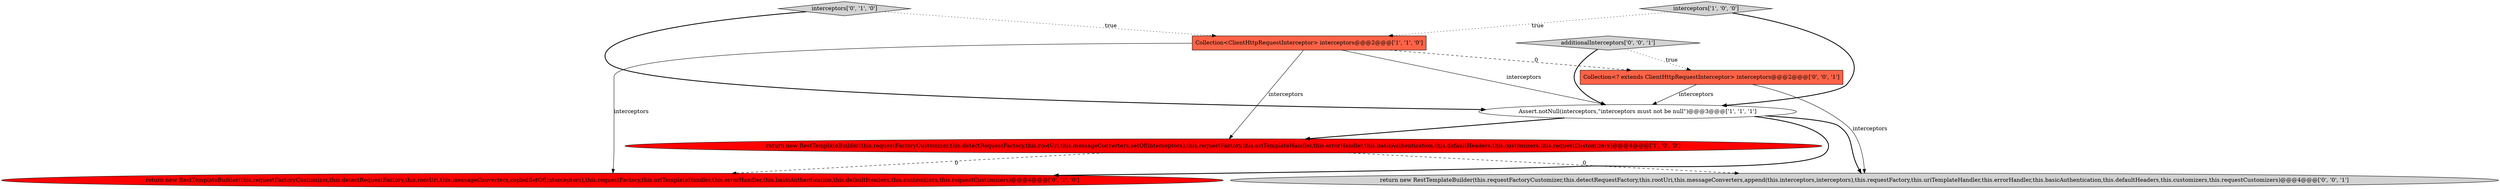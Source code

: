 digraph {
7 [style = filled, label = "additionalInterceptors['0', '0', '1']", fillcolor = lightgray, shape = diamond image = "AAA0AAABBB3BBB"];
8 [style = filled, label = "Collection<? extends ClientHttpRequestInterceptor> interceptors@@@2@@@['0', '0', '1']", fillcolor = tomato, shape = box image = "AAA0AAABBB3BBB"];
4 [style = filled, label = "return new RestTemplateBuilder(this.requestFactoryCustomizer,this.detectRequestFactory,this.rootUri,this.messageConverters,copiedSetOf(interceptors),this.requestFactory,this.uriTemplateHandler,this.errorHandler,this.basicAuthentication,this.defaultHeaders,this.customizers,this.requestCustomizers)@@@4@@@['0', '1', '0']", fillcolor = red, shape = ellipse image = "AAA1AAABBB2BBB"];
1 [style = filled, label = "Collection<ClientHttpRequestInterceptor> interceptors@@@2@@@['1', '1', '0']", fillcolor = tomato, shape = box image = "AAA0AAABBB1BBB"];
0 [style = filled, label = "return new RestTemplateBuilder(this.requestFactoryCustomizer,this.detectRequestFactory,this.rootUri,this.messageConverters,setOf(interceptors),this.requestFactory,this.uriTemplateHandler,this.errorHandler,this.basicAuthentication,this.defaultHeaders,this.customizers,this.requestCustomizers)@@@4@@@['1', '0', '0']", fillcolor = red, shape = ellipse image = "AAA1AAABBB1BBB"];
5 [style = filled, label = "interceptors['0', '1', '0']", fillcolor = lightgray, shape = diamond image = "AAA0AAABBB2BBB"];
2 [style = filled, label = "Assert.notNull(interceptors,\"interceptors must not be null\")@@@3@@@['1', '1', '1']", fillcolor = white, shape = ellipse image = "AAA0AAABBB1BBB"];
3 [style = filled, label = "interceptors['1', '0', '0']", fillcolor = lightgray, shape = diamond image = "AAA0AAABBB1BBB"];
6 [style = filled, label = "return new RestTemplateBuilder(this.requestFactoryCustomizer,this.detectRequestFactory,this.rootUri,this.messageConverters,append(this.interceptors,interceptors),this.requestFactory,this.uriTemplateHandler,this.errorHandler,this.basicAuthentication,this.defaultHeaders,this.customizers,this.requestCustomizers)@@@4@@@['0', '0', '1']", fillcolor = lightgray, shape = ellipse image = "AAA0AAABBB3BBB"];
1->8 [style = dashed, label="0"];
5->2 [style = bold, label=""];
2->0 [style = bold, label=""];
0->4 [style = dashed, label="0"];
8->2 [style = solid, label="interceptors"];
1->0 [style = solid, label="interceptors"];
3->2 [style = bold, label=""];
1->4 [style = solid, label="interceptors"];
8->6 [style = solid, label="interceptors"];
7->8 [style = dotted, label="true"];
2->4 [style = bold, label=""];
7->2 [style = bold, label=""];
2->6 [style = bold, label=""];
3->1 [style = dotted, label="true"];
5->1 [style = dotted, label="true"];
0->6 [style = dashed, label="0"];
1->2 [style = solid, label="interceptors"];
}
